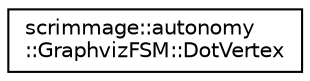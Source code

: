 digraph "Graphical Class Hierarchy"
{
 // LATEX_PDF_SIZE
  edge [fontname="Helvetica",fontsize="10",labelfontname="Helvetica",labelfontsize="10"];
  node [fontname="Helvetica",fontsize="10",shape=record];
  rankdir="LR";
  Node0 [label="scrimmage::autonomy\l::GraphvizFSM::DotVertex",height=0.2,width=0.4,color="black", fillcolor="white", style="filled",URL="$structscrimmage_1_1autonomy_1_1GraphvizFSM_1_1DotVertex.html",tooltip=" "];
}
